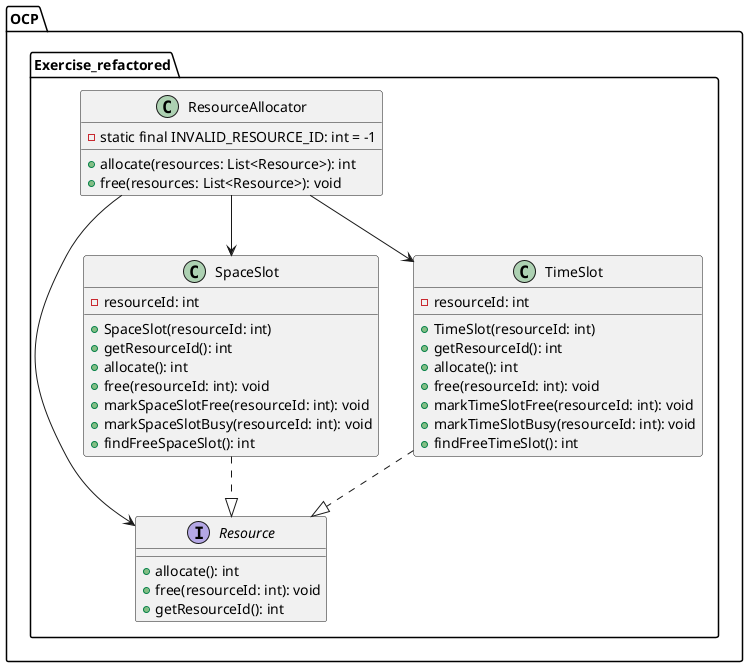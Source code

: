 @startuml exerciseRefactoredClassDiagram

package OCP.Exercise_refactored {
    class ResourceAllocator {
        -static final INVALID_RESOURCE_ID: int = -1
        +allocate(resources: List<Resource>): int
        +free(resources: List<Resource>): void
    }
    interface Resource {
        +allocate(): int
        +free(resourceId: int): void
        +getResourceId(): int
    }
    class SpaceSlot {
        -resourceId: int
        +SpaceSlot(resourceId: int)
        +getResourceId(): int
        +allocate(): int
        +free(resourceId: int): void
        +markSpaceSlotFree(resourceId: int): void
        +markSpaceSlotBusy(resourceId: int): void
        +findFreeSpaceSlot(): int
    }
    class TimeSlot {
        -resourceId: int
        +TimeSlot(resourceId: int)
        +getResourceId(): int
        +allocate(): int
        +free(resourceId: int): void
        +markTimeSlotFree(resourceId: int): void
        +markTimeSlotBusy(resourceId: int): void
        +findFreeTimeSlot(): int
    }
}
'ResourceAllocator uses all the other components of the class diagram
ResourceAllocator --> Resource 
ResourceAllocator --> SpaceSlot
ResourceAllocator --> TimeSlot

'SpaceSlot and TimeSlot classes implement the Resource interface
SpaceSlot ..|> Resource
TimeSlot ..|> Resource

@enduml
